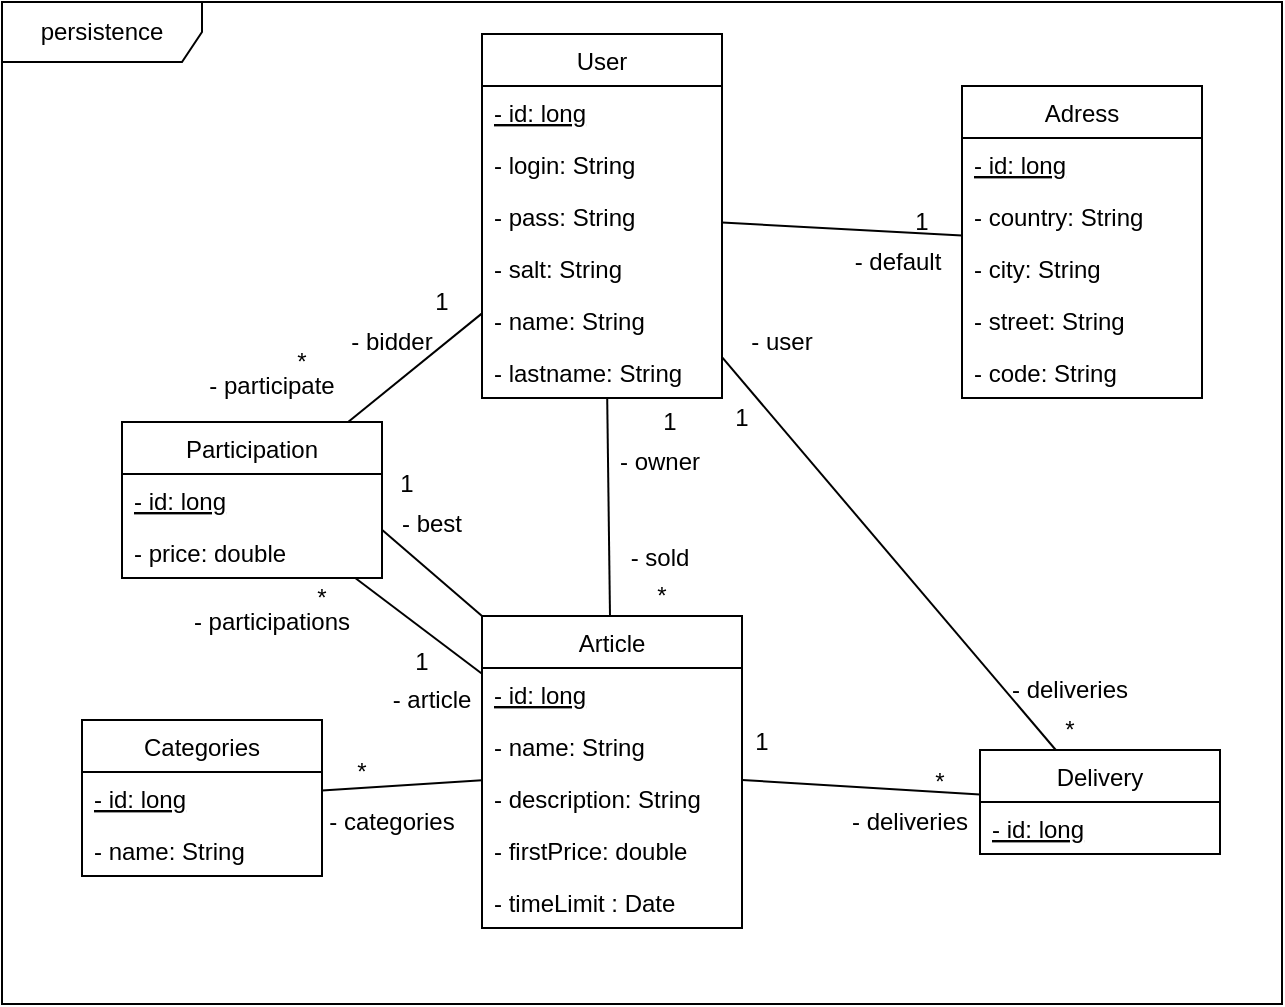 <mxfile version="13.7.9" type="device"><diagram id="cnQ55dwe-VQEPMlyRrlQ" name="Page-1"><mxGraphModel dx="1292" dy="567" grid="1" gridSize="10" guides="1" tooltips="1" connect="1" arrows="1" fold="1" page="1" pageScale="1" pageWidth="827" pageHeight="1169" math="0" shadow="0"><root><mxCell id="0"/><mxCell id="1" parent="0"/><mxCell id="GP8tSs9zCiTGSAactjW_-1" value="persistence" style="shape=umlFrame;whiteSpace=wrap;html=1;width=100;height=30;" parent="1" vertex="1"><mxGeometry x="100" y="40" width="640" height="501" as="geometry"/></mxCell><mxCell id="GP8tSs9zCiTGSAactjW_-19" value="" style="endArrow=none;html=1;endFill=0;" parent="1" source="GP8tSs9zCiTGSAactjW_-2" target="GP8tSs9zCiTGSAactjW_-6" edge="1"><mxGeometry width="50" height="50" relative="1" as="geometry"><mxPoint x="520" y="300" as="sourcePoint"/><mxPoint x="570" y="250" as="targetPoint"/></mxGeometry></mxCell><mxCell id="GP8tSs9zCiTGSAactjW_-20" value="" style="endArrow=none;html=1;endFill=0;exitX=0.33;exitY=1;exitDx=0;exitDy=0;exitPerimeter=0;" parent="1" target="GP8tSs9zCiTGSAactjW_-10" edge="1"><mxGeometry width="50" height="50" relative="1" as="geometry"><mxPoint x="402.6" y="238" as="sourcePoint"/><mxPoint x="403" y="360" as="targetPoint"/></mxGeometry></mxCell><mxCell id="GP8tSs9zCiTGSAactjW_-23" value="" style="endArrow=none;html=1;" parent="1" source="GP8tSs9zCiTGSAactjW_-10" target="GP8tSs9zCiTGSAactjW_-14" edge="1"><mxGeometry width="50" height="50" relative="1" as="geometry"><mxPoint x="500" y="430" as="sourcePoint"/><mxPoint x="660" y="430" as="targetPoint"/></mxGeometry></mxCell><mxCell id="GP8tSs9zCiTGSAactjW_-26" value="" style="endArrow=none;html=1;startArrow=none;startFill=0;" parent="1" source="GP8tSs9zCiTGSAactjW_-2" target="GP8tSs9zCiTGSAactjW_-14" edge="1"><mxGeometry width="50" height="50" relative="1" as="geometry"><mxPoint x="429" y="274" as="sourcePoint"/><mxPoint x="429" y="370" as="targetPoint"/></mxGeometry></mxCell><mxCell id="GP8tSs9zCiTGSAactjW_-27" value="1" style="text;html=1;strokeColor=none;fillColor=none;align=center;verticalAlign=middle;whiteSpace=wrap;rounded=0;" parent="1" vertex="1"><mxGeometry x="540" y="140" width="40" height="20" as="geometry"/></mxCell><mxCell id="GP8tSs9zCiTGSAactjW_-28" value="- default" style="text;html=1;strokeColor=none;fillColor=none;align=center;verticalAlign=middle;whiteSpace=wrap;rounded=0;" parent="1" vertex="1"><mxGeometry x="516" y="160" width="64" height="20" as="geometry"/></mxCell><mxCell id="GP8tSs9zCiTGSAactjW_-29" value="*" style="text;html=1;strokeColor=none;fillColor=none;align=center;verticalAlign=middle;whiteSpace=wrap;rounded=0;" parent="1" vertex="1"><mxGeometry x="614" y="394" width="40" height="20" as="geometry"/></mxCell><mxCell id="GP8tSs9zCiTGSAactjW_-30" value="*" style="text;html=1;strokeColor=none;fillColor=none;align=center;verticalAlign=middle;whiteSpace=wrap;rounded=0;" parent="1" vertex="1"><mxGeometry x="549" y="420" width="40" height="20" as="geometry"/></mxCell><mxCell id="GP8tSs9zCiTGSAactjW_-31" value="1" style="text;html=1;strokeColor=none;fillColor=none;align=center;verticalAlign=middle;whiteSpace=wrap;rounded=0;" parent="1" vertex="1"><mxGeometry x="460" y="400" width="40" height="20" as="geometry"/></mxCell><mxCell id="GP8tSs9zCiTGSAactjW_-32" value="*" style="text;html=1;strokeColor=none;fillColor=none;align=center;verticalAlign=middle;whiteSpace=wrap;rounded=0;" parent="1" vertex="1"><mxGeometry x="410" y="327" width="40" height="20" as="geometry"/></mxCell><mxCell id="GP8tSs9zCiTGSAactjW_-36" value="1" style="text;html=1;strokeColor=none;fillColor=none;align=center;verticalAlign=middle;whiteSpace=wrap;rounded=0;" parent="1" vertex="1"><mxGeometry x="414" y="240" width="40" height="20" as="geometry"/></mxCell><mxCell id="GP8tSs9zCiTGSAactjW_-37" value="1" style="text;html=1;strokeColor=none;fillColor=none;align=center;verticalAlign=middle;whiteSpace=wrap;rounded=0;" parent="1" vertex="1"><mxGeometry x="450" y="238" width="40" height="20" as="geometry"/></mxCell><mxCell id="GP8tSs9zCiTGSAactjW_-6" value="Adress" style="swimlane;fontStyle=0;childLayout=stackLayout;horizontal=1;startSize=26;fillColor=none;horizontalStack=0;resizeParent=1;resizeParentMax=0;resizeLast=0;collapsible=1;marginBottom=0;" parent="1" vertex="1"><mxGeometry x="580" y="82" width="120" height="156" as="geometry"/></mxCell><mxCell id="GP8tSs9zCiTGSAactjW_-41" value="- id: long" style="text;strokeColor=none;fillColor=none;align=left;verticalAlign=top;spacingLeft=4;spacingRight=4;overflow=hidden;rotatable=0;points=[[0,0.5],[1,0.5]];portConstraint=eastwest;fontStyle=4" parent="GP8tSs9zCiTGSAactjW_-6" vertex="1"><mxGeometry y="26" width="120" height="26" as="geometry"/></mxCell><mxCell id="GP8tSs9zCiTGSAactjW_-7" value="- country: String" style="text;strokeColor=none;fillColor=none;align=left;verticalAlign=top;spacingLeft=4;spacingRight=4;overflow=hidden;rotatable=0;points=[[0,0.5],[1,0.5]];portConstraint=eastwest;" parent="GP8tSs9zCiTGSAactjW_-6" vertex="1"><mxGeometry y="52" width="120" height="26" as="geometry"/></mxCell><mxCell id="GP8tSs9zCiTGSAactjW_-8" value="- city: String" style="text;strokeColor=none;fillColor=none;align=left;verticalAlign=top;spacingLeft=4;spacingRight=4;overflow=hidden;rotatable=0;points=[[0,0.5],[1,0.5]];portConstraint=eastwest;" parent="GP8tSs9zCiTGSAactjW_-6" vertex="1"><mxGeometry y="78" width="120" height="26" as="geometry"/></mxCell><mxCell id="GP8tSs9zCiTGSAactjW_-40" value="- street: String" style="text;strokeColor=none;fillColor=none;align=left;verticalAlign=top;spacingLeft=4;spacingRight=4;overflow=hidden;rotatable=0;points=[[0,0.5],[1,0.5]];portConstraint=eastwest;" parent="GP8tSs9zCiTGSAactjW_-6" vertex="1"><mxGeometry y="104" width="120" height="26" as="geometry"/></mxCell><mxCell id="GP8tSs9zCiTGSAactjW_-9" value="- code: String" style="text;strokeColor=none;fillColor=none;align=left;verticalAlign=top;spacingLeft=4;spacingRight=4;overflow=hidden;rotatable=0;points=[[0,0.5],[1,0.5]];portConstraint=eastwest;" parent="GP8tSs9zCiTGSAactjW_-6" vertex="1"><mxGeometry y="130" width="120" height="26" as="geometry"/></mxCell><mxCell id="GP8tSs9zCiTGSAactjW_-50" value="" style="endArrow=none;html=1;" parent="1" source="GP8tSs9zCiTGSAactjW_-45" target="GP8tSs9zCiTGSAactjW_-10" edge="1"><mxGeometry width="50" height="50" relative="1" as="geometry"><mxPoint x="270.0" y="400" as="sourcePoint"/><mxPoint x="430" y="400" as="targetPoint"/></mxGeometry></mxCell><mxCell id="GP8tSs9zCiTGSAactjW_-51" value="*" style="text;html=1;strokeColor=none;fillColor=none;align=center;verticalAlign=middle;whiteSpace=wrap;rounded=0;" parent="1" vertex="1"><mxGeometry x="260" y="415" width="40" height="20" as="geometry"/></mxCell><mxCell id="GP8tSs9zCiTGSAactjW_-52" value="- categories" style="text;html=1;strokeColor=none;fillColor=none;align=center;verticalAlign=middle;whiteSpace=wrap;rounded=0;" parent="1" vertex="1"><mxGeometry x="260" y="440" width="70" height="20" as="geometry"/></mxCell><mxCell id="GP8tSs9zCiTGSAactjW_-53" value="- deliveries" style="text;html=1;strokeColor=none;fillColor=none;align=center;verticalAlign=middle;whiteSpace=wrap;rounded=0;" parent="1" vertex="1"><mxGeometry x="519" y="440" width="70" height="20" as="geometry"/></mxCell><mxCell id="GP8tSs9zCiTGSAactjW_-54" value="- deliveries" style="text;html=1;strokeColor=none;fillColor=none;align=center;verticalAlign=middle;whiteSpace=wrap;rounded=0;" parent="1" vertex="1"><mxGeometry x="599" y="374" width="70" height="20" as="geometry"/></mxCell><mxCell id="GP8tSs9zCiTGSAactjW_-55" value="- user" style="text;html=1;strokeColor=none;fillColor=none;align=center;verticalAlign=middle;whiteSpace=wrap;rounded=0;" parent="1" vertex="1"><mxGeometry x="470" y="200" width="40" height="20" as="geometry"/></mxCell><mxCell id="GP8tSs9zCiTGSAactjW_-45" value="Categories" style="swimlane;fontStyle=0;childLayout=stackLayout;horizontal=1;startSize=26;fillColor=none;horizontalStack=0;resizeParent=1;resizeParentMax=0;resizeLast=0;collapsible=1;marginBottom=0;" parent="1" vertex="1"><mxGeometry x="140" y="399" width="120" height="78" as="geometry"/></mxCell><mxCell id="GP8tSs9zCiTGSAactjW_-46" value="- id: long" style="text;strokeColor=none;fillColor=none;align=left;verticalAlign=top;spacingLeft=4;spacingRight=4;overflow=hidden;rotatable=0;points=[[0,0.5],[1,0.5]];portConstraint=eastwest;fontStyle=4" parent="GP8tSs9zCiTGSAactjW_-45" vertex="1"><mxGeometry y="26" width="120" height="26" as="geometry"/></mxCell><mxCell id="GP8tSs9zCiTGSAactjW_-47" value="- name: String" style="text;strokeColor=none;fillColor=none;align=left;verticalAlign=top;spacingLeft=4;spacingRight=4;overflow=hidden;rotatable=0;points=[[0,0.5],[1,0.5]];portConstraint=eastwest;" parent="GP8tSs9zCiTGSAactjW_-45" vertex="1"><mxGeometry y="52" width="120" height="26" as="geometry"/></mxCell><mxCell id="GP8tSs9zCiTGSAactjW_-58" value="- sold" style="text;html=1;strokeColor=none;fillColor=none;align=center;verticalAlign=middle;whiteSpace=wrap;rounded=0;" parent="1" vertex="1"><mxGeometry x="404" y="308" width="50" height="20" as="geometry"/></mxCell><mxCell id="GP8tSs9zCiTGSAactjW_-59" value="- owner" style="text;html=1;strokeColor=none;fillColor=none;align=center;verticalAlign=middle;whiteSpace=wrap;rounded=0;" parent="1" vertex="1"><mxGeometry x="404" y="260" width="50" height="20" as="geometry"/></mxCell><mxCell id="GP8tSs9zCiTGSAactjW_-14" value="Delivery" style="swimlane;fontStyle=0;childLayout=stackLayout;horizontal=1;startSize=26;fillColor=none;horizontalStack=0;resizeParent=1;resizeParentMax=0;resizeLast=0;collapsible=1;marginBottom=0;" parent="1" vertex="1"><mxGeometry x="589" y="414" width="120" height="52" as="geometry"/></mxCell><mxCell id="GP8tSs9zCiTGSAactjW_-60" value="- id: long" style="text;strokeColor=none;fillColor=none;align=left;verticalAlign=top;spacingLeft=4;spacingRight=4;overflow=hidden;rotatable=0;points=[[0,0.5],[1,0.5]];portConstraint=eastwest;fontStyle=4" parent="GP8tSs9zCiTGSAactjW_-14" vertex="1"><mxGeometry y="26" width="120" height="26" as="geometry"/></mxCell><mxCell id="4tEBeBmCHgUQCB6q1jx9-7" value="" style="endArrow=none;html=1;endFill=0;" parent="1" source="GP8tSs9zCiTGSAactjW_-2" target="4tEBeBmCHgUQCB6q1jx9-1" edge="1"><mxGeometry width="50" height="50" relative="1" as="geometry"><mxPoint x="160.0" y="180" as="sourcePoint"/><mxPoint x="160.4" y="302" as="targetPoint"/></mxGeometry></mxCell><mxCell id="4tEBeBmCHgUQCB6q1jx9-8" value="" style="endArrow=none;html=1;endFill=0;" parent="1" source="GP8tSs9zCiTGSAactjW_-10" target="4tEBeBmCHgUQCB6q1jx9-1" edge="1"><mxGeometry width="50" height="50" relative="1" as="geometry"><mxPoint x="350" y="217.657" as="sourcePoint"/><mxPoint x="284.101" y="270" as="targetPoint"/></mxGeometry></mxCell><mxCell id="4tEBeBmCHgUQCB6q1jx9-1" value="Participation" style="swimlane;fontStyle=0;childLayout=stackLayout;horizontal=1;startSize=26;fillColor=none;horizontalStack=0;resizeParent=1;resizeParentMax=0;resizeLast=0;collapsible=1;marginBottom=0;" parent="1" vertex="1"><mxGeometry x="160" y="250" width="130" height="78" as="geometry"/></mxCell><mxCell id="4tEBeBmCHgUQCB6q1jx9-2" value="- id: long" style="text;strokeColor=none;fillColor=none;align=left;verticalAlign=top;spacingLeft=4;spacingRight=4;overflow=hidden;rotatable=0;points=[[0,0.5],[1,0.5]];portConstraint=eastwest;fontStyle=4" parent="4tEBeBmCHgUQCB6q1jx9-1" vertex="1"><mxGeometry y="26" width="130" height="26" as="geometry"/></mxCell><mxCell id="4tEBeBmCHgUQCB6q1jx9-5" value="- price: double" style="text;strokeColor=none;fillColor=none;align=left;verticalAlign=top;spacingLeft=4;spacingRight=4;overflow=hidden;rotatable=0;points=[[0,0.5],[1,0.5]];portConstraint=eastwest;" parent="4tEBeBmCHgUQCB6q1jx9-1" vertex="1"><mxGeometry y="52" width="130" height="26" as="geometry"/></mxCell><mxCell id="4tEBeBmCHgUQCB6q1jx9-9" value="1" style="text;html=1;strokeColor=none;fillColor=none;align=center;verticalAlign=middle;whiteSpace=wrap;rounded=0;" parent="1" vertex="1"><mxGeometry x="300" y="180" width="40" height="20" as="geometry"/></mxCell><mxCell id="4tEBeBmCHgUQCB6q1jx9-10" value="- bidder" style="text;html=1;strokeColor=none;fillColor=none;align=center;verticalAlign=middle;whiteSpace=wrap;rounded=0;" parent="1" vertex="1"><mxGeometry x="270" y="200" width="50" height="20" as="geometry"/></mxCell><mxCell id="4tEBeBmCHgUQCB6q1jx9-11" value="1" style="text;html=1;strokeColor=none;fillColor=none;align=center;verticalAlign=middle;whiteSpace=wrap;rounded=0;" parent="1" vertex="1"><mxGeometry x="290" y="360" width="40" height="20" as="geometry"/></mxCell><mxCell id="4tEBeBmCHgUQCB6q1jx9-12" value="- article" style="text;html=1;strokeColor=none;fillColor=none;align=center;verticalAlign=middle;whiteSpace=wrap;rounded=0;" parent="1" vertex="1"><mxGeometry x="290" y="379" width="50" height="20" as="geometry"/></mxCell><mxCell id="4tEBeBmCHgUQCB6q1jx9-13" value="*" style="text;html=1;strokeColor=none;fillColor=none;align=center;verticalAlign=middle;whiteSpace=wrap;rounded=0;" parent="1" vertex="1"><mxGeometry x="240" y="328" width="40" height="20" as="geometry"/></mxCell><mxCell id="4tEBeBmCHgUQCB6q1jx9-14" value="- participations" style="text;html=1;strokeColor=none;fillColor=none;align=center;verticalAlign=middle;whiteSpace=wrap;rounded=0;" parent="1" vertex="1"><mxGeometry x="190" y="340" width="90" height="20" as="geometry"/></mxCell><mxCell id="4tEBeBmCHgUQCB6q1jx9-15" value="" style="endArrow=none;html=1;endFill=0;exitX=0;exitY=0;exitDx=0;exitDy=0;" parent="1" source="GP8tSs9zCiTGSAactjW_-10" edge="1"><mxGeometry width="50" height="50" relative="1" as="geometry"><mxPoint x="358" y="360.194" as="sourcePoint"/><mxPoint x="290.114" y="304" as="targetPoint"/></mxGeometry></mxCell><mxCell id="4tEBeBmCHgUQCB6q1jx9-16" value="- best" style="text;html=1;strokeColor=none;fillColor=none;align=center;verticalAlign=middle;whiteSpace=wrap;rounded=0;" parent="1" vertex="1"><mxGeometry x="295" y="290.5" width="40" height="20" as="geometry"/></mxCell><mxCell id="4tEBeBmCHgUQCB6q1jx9-17" value="1" style="text;html=1;strokeColor=none;fillColor=none;align=center;verticalAlign=middle;whiteSpace=wrap;rounded=0;" parent="1" vertex="1"><mxGeometry x="295" y="270.5" width="15" height="20" as="geometry"/></mxCell><mxCell id="4tEBeBmCHgUQCB6q1jx9-18" value="*" style="text;html=1;strokeColor=none;fillColor=none;align=center;verticalAlign=middle;whiteSpace=wrap;rounded=0;" parent="1" vertex="1"><mxGeometry x="230" y="210" width="40" height="20" as="geometry"/></mxCell><mxCell id="4tEBeBmCHgUQCB6q1jx9-19" value="- participate" style="text;html=1;strokeColor=none;fillColor=none;align=center;verticalAlign=middle;whiteSpace=wrap;rounded=0;" parent="1" vertex="1"><mxGeometry x="190" y="222" width="90" height="20" as="geometry"/></mxCell><mxCell id="GP8tSs9zCiTGSAactjW_-10" value="Article" style="swimlane;fontStyle=0;childLayout=stackLayout;horizontal=1;startSize=26;fillColor=none;horizontalStack=0;resizeParent=1;resizeParentMax=0;resizeLast=0;collapsible=1;marginBottom=0;" parent="1" vertex="1"><mxGeometry x="340" y="347" width="130" height="156" as="geometry"/></mxCell><mxCell id="GP8tSs9zCiTGSAactjW_-11" value="- id: long" style="text;strokeColor=none;fillColor=none;align=left;verticalAlign=top;spacingLeft=4;spacingRight=4;overflow=hidden;rotatable=0;points=[[0,0.5],[1,0.5]];portConstraint=eastwest;fontStyle=4" parent="GP8tSs9zCiTGSAactjW_-10" vertex="1"><mxGeometry y="26" width="130" height="26" as="geometry"/></mxCell><mxCell id="GP8tSs9zCiTGSAactjW_-12" value="- name: String" style="text;strokeColor=none;fillColor=none;align=left;verticalAlign=top;spacingLeft=4;spacingRight=4;overflow=hidden;rotatable=0;points=[[0,0.5],[1,0.5]];portConstraint=eastwest;" parent="GP8tSs9zCiTGSAactjW_-10" vertex="1"><mxGeometry y="52" width="130" height="26" as="geometry"/></mxCell><mxCell id="GP8tSs9zCiTGSAactjW_-43" value="- description: String" style="text;strokeColor=none;fillColor=none;align=left;verticalAlign=top;spacingLeft=4;spacingRight=4;overflow=hidden;rotatable=0;points=[[0,0.5],[1,0.5]];portConstraint=eastwest;" parent="GP8tSs9zCiTGSAactjW_-10" vertex="1"><mxGeometry y="78" width="130" height="26" as="geometry"/></mxCell><mxCell id="GP8tSs9zCiTGSAactjW_-44" value="- firstPrice: double" style="text;strokeColor=none;fillColor=none;align=left;verticalAlign=top;spacingLeft=4;spacingRight=4;overflow=hidden;rotatable=0;points=[[0,0.5],[1,0.5]];portConstraint=eastwest;" parent="GP8tSs9zCiTGSAactjW_-10" vertex="1"><mxGeometry y="104" width="130" height="26" as="geometry"/></mxCell><mxCell id="GP8tSs9zCiTGSAactjW_-57" value="- timeLimit : Date" style="text;strokeColor=none;fillColor=none;align=left;verticalAlign=top;spacingLeft=4;spacingRight=4;overflow=hidden;rotatable=0;points=[[0,0.5],[1,0.5]];portConstraint=eastwest;" parent="GP8tSs9zCiTGSAactjW_-10" vertex="1"><mxGeometry y="130" width="130" height="26" as="geometry"/></mxCell><mxCell id="GP8tSs9zCiTGSAactjW_-2" value="User" style="swimlane;fontStyle=0;childLayout=stackLayout;horizontal=1;startSize=26;fillColor=none;horizontalStack=0;resizeParent=1;resizeParentMax=0;resizeLast=0;collapsible=1;marginBottom=0;" parent="1" vertex="1"><mxGeometry x="340" y="56" width="120" height="182" as="geometry"/></mxCell><mxCell id="Z2QLg2dN01iZRHenFr-x-1" value="- id: long" style="text;strokeColor=none;fillColor=none;align=left;verticalAlign=top;spacingLeft=4;spacingRight=4;overflow=hidden;rotatable=0;points=[[0,0.5],[1,0.5]];portConstraint=eastwest;fontStyle=4" vertex="1" parent="GP8tSs9zCiTGSAactjW_-2"><mxGeometry y="26" width="120" height="26" as="geometry"/></mxCell><mxCell id="GP8tSs9zCiTGSAactjW_-3" value="- login: String" style="text;strokeColor=none;fillColor=none;align=left;verticalAlign=top;spacingLeft=4;spacingRight=4;overflow=hidden;rotatable=0;points=[[0,0.5],[1,0.5]];portConstraint=eastwest;fontStyle=0" parent="GP8tSs9zCiTGSAactjW_-2" vertex="1"><mxGeometry y="52" width="120" height="26" as="geometry"/></mxCell><mxCell id="GP8tSs9zCiTGSAactjW_-4" value="- pass: String" style="text;strokeColor=none;fillColor=none;align=left;verticalAlign=top;spacingLeft=4;spacingRight=4;overflow=hidden;rotatable=0;points=[[0,0.5],[1,0.5]];portConstraint=eastwest;fontStyle=0" parent="GP8tSs9zCiTGSAactjW_-2" vertex="1"><mxGeometry y="78" width="120" height="26" as="geometry"/></mxCell><mxCell id="GP8tSs9zCiTGSAactjW_-5" value="- salt: String" style="text;strokeColor=none;fillColor=none;align=left;verticalAlign=top;spacingLeft=4;spacingRight=4;overflow=hidden;rotatable=0;points=[[0,0.5],[1,0.5]];portConstraint=eastwest;" parent="GP8tSs9zCiTGSAactjW_-2" vertex="1"><mxGeometry y="104" width="120" height="26" as="geometry"/></mxCell><mxCell id="GP8tSs9zCiTGSAactjW_-39" value="- name: String" style="text;strokeColor=none;fillColor=none;align=left;verticalAlign=top;spacingLeft=4;spacingRight=4;overflow=hidden;rotatable=0;points=[[0,0.5],[1,0.5]];portConstraint=eastwest;" parent="GP8tSs9zCiTGSAactjW_-2" vertex="1"><mxGeometry y="130" width="120" height="26" as="geometry"/></mxCell><mxCell id="GP8tSs9zCiTGSAactjW_-38" value="- lastname: String" style="text;strokeColor=none;fillColor=none;align=left;verticalAlign=top;spacingLeft=4;spacingRight=4;overflow=hidden;rotatable=0;points=[[0,0.5],[1,0.5]];portConstraint=eastwest;" parent="GP8tSs9zCiTGSAactjW_-2" vertex="1"><mxGeometry y="156" width="120" height="26" as="geometry"/></mxCell></root></mxGraphModel></diagram></mxfile>